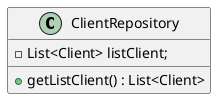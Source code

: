 @startuml

class ClientRepository {
-List<Client> listClient;
+getListClient() : List<Client>
}

@enduml